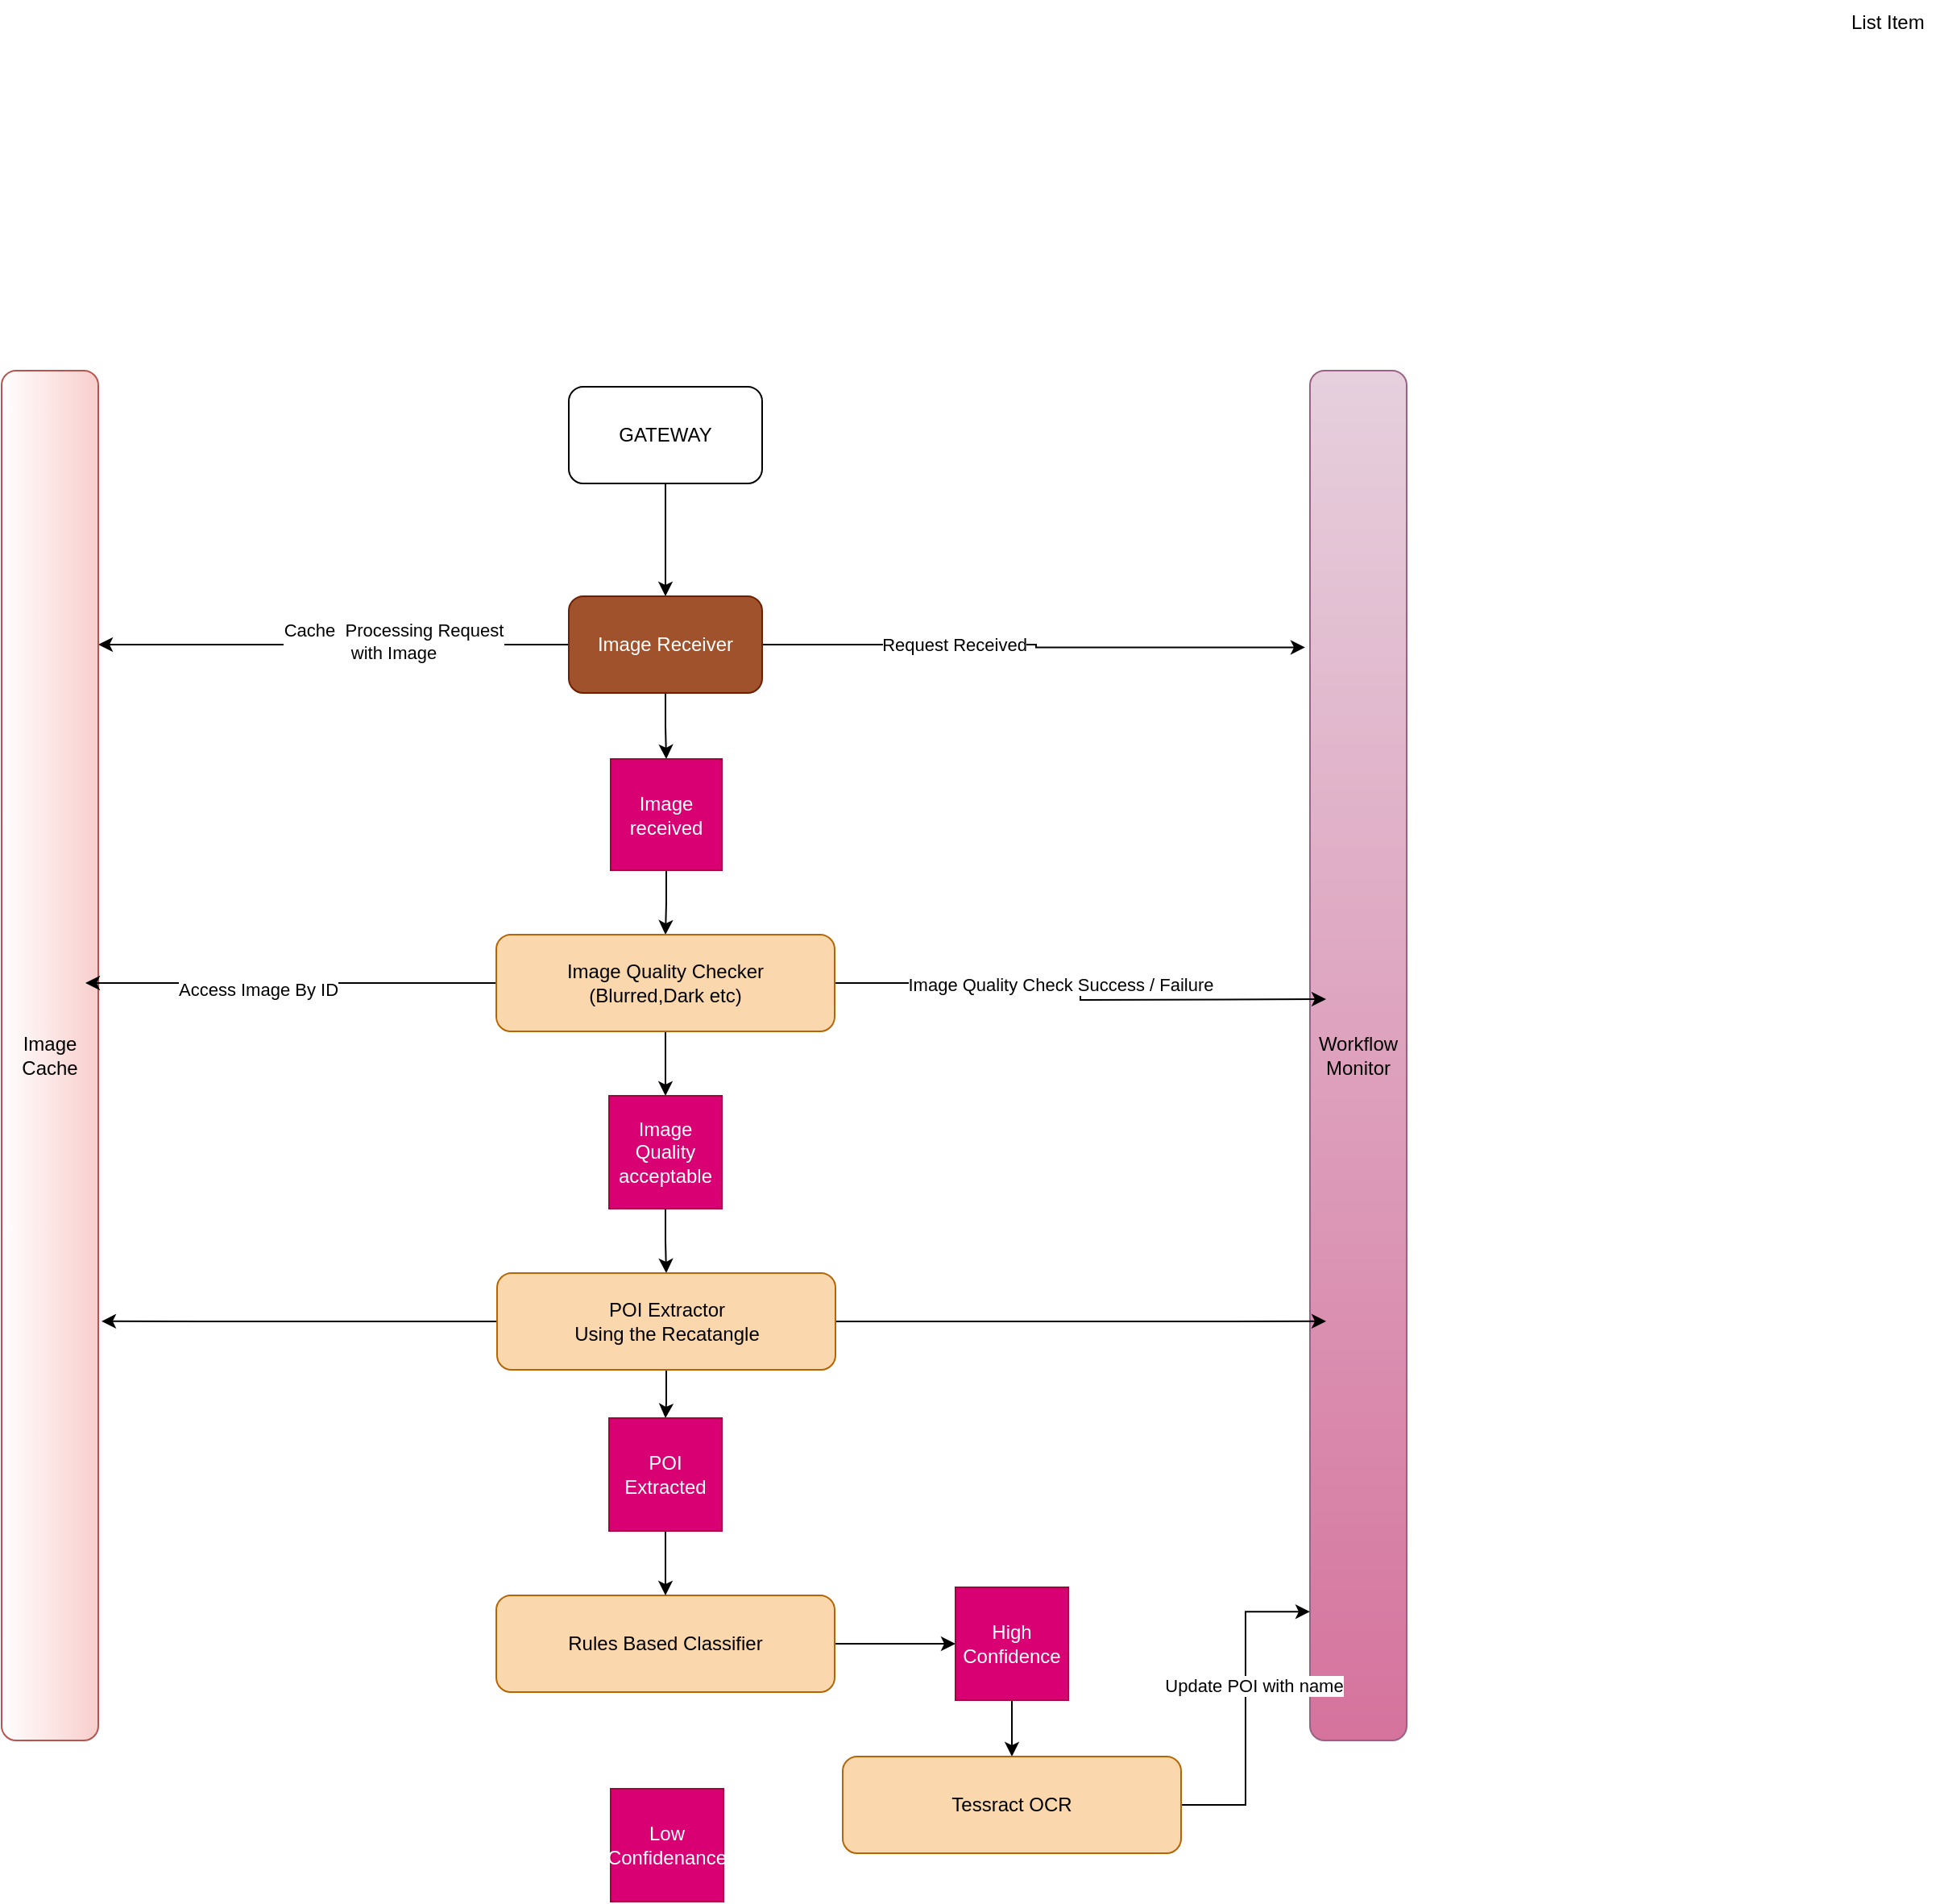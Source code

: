 <mxfile version="14.9.5" type="github"><diagram id="XxNugtCI8afvUEBFErPB" name="Page-1"><mxGraphModel dx="3122" dy="701" grid="1" gridSize="10" guides="1" tooltips="1" connect="1" arrows="1" fold="1" page="1" pageScale="1" pageWidth="850" pageHeight="1100" math="0" shadow="0"><root><mxCell id="0"/><mxCell id="1" parent="0"/><mxCell id="c3AHEVGunP_70obRJV6V-9" value="" style="edgeStyle=orthogonalEdgeStyle;rounded=0;orthogonalLoop=1;jettySize=auto;html=1;" edge="1" parent="1" source="c3AHEVGunP_70obRJV6V-1" target="c3AHEVGunP_70obRJV6V-5"><mxGeometry relative="1" as="geometry"/></mxCell><mxCell id="c3AHEVGunP_70obRJV6V-1" value="GATEWAY" style="rounded=1;whiteSpace=wrap;html=1;" vertex="1" parent="1"><mxGeometry x="-1070" y="330" width="120" height="60" as="geometry"/></mxCell><mxCell id="c3AHEVGunP_70obRJV6V-4" value="List Item" style="text;strokeColor=none;fillColor=none;align=left;verticalAlign=top;spacingLeft=4;spacingRight=4;overflow=hidden;rotatable=0;points=[[0,0.5],[1,0.5]];portConstraint=eastwest;" vertex="1" parent="1"><mxGeometry x="-280" y="90" width="60" height="26" as="geometry"/></mxCell><mxCell id="c3AHEVGunP_70obRJV6V-13" style="edgeStyle=orthogonalEdgeStyle;rounded=0;orthogonalLoop=1;jettySize=auto;html=1;" edge="1" parent="1" source="c3AHEVGunP_70obRJV6V-5" target="c3AHEVGunP_70obRJV6V-12"><mxGeometry relative="1" as="geometry"/></mxCell><mxCell id="c3AHEVGunP_70obRJV6V-14" style="edgeStyle=orthogonalEdgeStyle;rounded=0;orthogonalLoop=1;jettySize=auto;html=1;entryX=1;entryY=0.2;entryDx=0;entryDy=0;entryPerimeter=0;" edge="1" parent="1" source="c3AHEVGunP_70obRJV6V-5" target="c3AHEVGunP_70obRJV6V-8"><mxGeometry relative="1" as="geometry"/></mxCell><mxCell id="c3AHEVGunP_70obRJV6V-23" value="&lt;div&gt;Cache&amp;nbsp; Processing Request &lt;br&gt;&lt;/div&gt;&lt;div&gt;with Image&lt;br&gt;&lt;/div&gt;" style="edgeLabel;html=1;align=center;verticalAlign=middle;resizable=0;points=[];" vertex="1" connectable="0" parent="c3AHEVGunP_70obRJV6V-14"><mxGeometry x="-0.255" y="-2" relative="1" as="geometry"><mxPoint as="offset"/></mxGeometry></mxCell><mxCell id="c3AHEVGunP_70obRJV6V-16" style="edgeStyle=orthogonalEdgeStyle;rounded=0;orthogonalLoop=1;jettySize=auto;html=1;entryX=-0.05;entryY=0.202;entryDx=0;entryDy=0;entryPerimeter=0;" edge="1" parent="1" source="c3AHEVGunP_70obRJV6V-5" target="c3AHEVGunP_70obRJV6V-6"><mxGeometry relative="1" as="geometry"><Array as="points"><mxPoint x="-780" y="490"/><mxPoint x="-780" y="492"/></Array></mxGeometry></mxCell><mxCell id="c3AHEVGunP_70obRJV6V-22" value="Request Received" style="edgeLabel;html=1;align=center;verticalAlign=middle;resizable=0;points=[];" vertex="1" connectable="0" parent="c3AHEVGunP_70obRJV6V-16"><mxGeometry x="-0.3" relative="1" as="geometry"><mxPoint as="offset"/></mxGeometry></mxCell><mxCell id="c3AHEVGunP_70obRJV6V-5" value="Image Receiver " style="rounded=1;whiteSpace=wrap;html=1;fillColor=#a0522d;strokeColor=#6D1F00;fontColor=#ffffff;" vertex="1" parent="1"><mxGeometry x="-1070" y="460" width="120" height="60" as="geometry"/></mxCell><mxCell id="c3AHEVGunP_70obRJV6V-6" value="Workflow Monitor" style="whiteSpace=wrap;html=1;rounded=1;gradientColor=#d5739d;fillColor=#e6d0de;strokeColor=#996185;" vertex="1" parent="1"><mxGeometry x="-610" y="320" width="60" height="850" as="geometry"/></mxCell><mxCell id="c3AHEVGunP_70obRJV6V-8" value="Image Cache" style="rounded=1;whiteSpace=wrap;html=1;comic=0;noLabel=0;perimeter=none;fillColor=#f8cecc;strokeColor=#b85450;gradientDirection=west;gradientColor=#ffffff;" vertex="1" parent="1"><mxGeometry x="-1422" y="320" width="60" height="850" as="geometry"/></mxCell><mxCell id="c3AHEVGunP_70obRJV6V-19" value="" style="edgeStyle=orthogonalEdgeStyle;rounded=0;orthogonalLoop=1;jettySize=auto;html=1;" edge="1" parent="1" source="c3AHEVGunP_70obRJV6V-12" target="c3AHEVGunP_70obRJV6V-17"><mxGeometry relative="1" as="geometry"/></mxCell><mxCell id="c3AHEVGunP_70obRJV6V-12" value="&lt;div&gt;Image&lt;/div&gt;&lt;div&gt;received&lt;br&gt;&lt;/div&gt;" style="whiteSpace=wrap;html=1;aspect=fixed;fillColor=#d80073;strokeColor=#A50040;fontColor=#ffffff;" vertex="1" parent="1"><mxGeometry x="-1044" y="561" width="69" height="69" as="geometry"/></mxCell><mxCell id="c3AHEVGunP_70obRJV6V-20" style="edgeStyle=orthogonalEdgeStyle;rounded=0;orthogonalLoop=1;jettySize=auto;html=1;" edge="1" parent="1" source="c3AHEVGunP_70obRJV6V-17"><mxGeometry relative="1" as="geometry"><mxPoint x="-600" y="710" as="targetPoint"/></mxGeometry></mxCell><mxCell id="c3AHEVGunP_70obRJV6V-21" value="Image Quality Check Success / Failure" style="edgeLabel;html=1;align=center;verticalAlign=middle;resizable=0;points=[];" vertex="1" connectable="0" parent="c3AHEVGunP_70obRJV6V-20"><mxGeometry x="-0.114" y="-1" relative="1" as="geometry"><mxPoint as="offset"/></mxGeometry></mxCell><mxCell id="c3AHEVGunP_70obRJV6V-26" value="" style="edgeStyle=orthogonalEdgeStyle;rounded=0;orthogonalLoop=1;jettySize=auto;html=1;" edge="1" parent="1" source="c3AHEVGunP_70obRJV6V-17"><mxGeometry relative="1" as="geometry"><mxPoint x="-1370" y="700" as="targetPoint"/></mxGeometry></mxCell><mxCell id="c3AHEVGunP_70obRJV6V-27" value="Access Image By ID" style="edgeLabel;html=1;align=center;verticalAlign=middle;resizable=0;points=[];" vertex="1" connectable="0" parent="c3AHEVGunP_70obRJV6V-26"><mxGeometry x="0.161" y="3" relative="1" as="geometry"><mxPoint as="offset"/></mxGeometry></mxCell><mxCell id="K9o8H2WBsIFsbjC5ukCQ-3" value="" style="edgeStyle=orthogonalEdgeStyle;rounded=0;orthogonalLoop=1;jettySize=auto;html=1;" edge="1" parent="1" source="c3AHEVGunP_70obRJV6V-17" target="K9o8H2WBsIFsbjC5ukCQ-2"><mxGeometry relative="1" as="geometry"/></mxCell><mxCell id="c3AHEVGunP_70obRJV6V-17" value="Image Quality Checker&lt;br&gt;(Blurred,Dark etc)" style="rounded=1;whiteSpace=wrap;html=1;fillColor=#fad7ac;strokeColor=#b46504;" vertex="1" parent="1"><mxGeometry x="-1115" y="670" width="210" height="60" as="geometry"/></mxCell><mxCell id="K9o8H2WBsIFsbjC5ukCQ-5" value="" style="edgeStyle=orthogonalEdgeStyle;rounded=0;orthogonalLoop=1;jettySize=auto;html=1;" edge="1" parent="1" source="K9o8H2WBsIFsbjC5ukCQ-2" target="K9o8H2WBsIFsbjC5ukCQ-4"><mxGeometry relative="1" as="geometry"/></mxCell><mxCell id="K9o8H2WBsIFsbjC5ukCQ-2" value="&lt;div&gt;Image&lt;/div&gt;&lt;div&gt;Quality acceptable&lt;br&gt;&lt;/div&gt;" style="whiteSpace=wrap;html=1;aspect=fixed;fillColor=#d80073;strokeColor=#A50040;fontColor=#ffffff;" vertex="1" parent="1"><mxGeometry x="-1045" y="770" width="70" height="70" as="geometry"/></mxCell><mxCell id="K9o8H2WBsIFsbjC5ukCQ-6" style="edgeStyle=orthogonalEdgeStyle;rounded=0;orthogonalLoop=1;jettySize=auto;html=1;entryX=1.033;entryY=0.694;entryDx=0;entryDy=0;entryPerimeter=0;" edge="1" parent="1" source="K9o8H2WBsIFsbjC5ukCQ-4" target="c3AHEVGunP_70obRJV6V-8"><mxGeometry relative="1" as="geometry"/></mxCell><mxCell id="K9o8H2WBsIFsbjC5ukCQ-7" style="edgeStyle=orthogonalEdgeStyle;rounded=0;orthogonalLoop=1;jettySize=auto;html=1;entryX=0.167;entryY=0.694;entryDx=0;entryDy=0;entryPerimeter=0;" edge="1" parent="1" source="K9o8H2WBsIFsbjC5ukCQ-4" target="c3AHEVGunP_70obRJV6V-6"><mxGeometry relative="1" as="geometry"/></mxCell><mxCell id="K9o8H2WBsIFsbjC5ukCQ-13" style="edgeStyle=orthogonalEdgeStyle;rounded=0;orthogonalLoop=1;jettySize=auto;html=1;" edge="1" parent="1" source="K9o8H2WBsIFsbjC5ukCQ-4" target="K9o8H2WBsIFsbjC5ukCQ-10"><mxGeometry relative="1" as="geometry"/></mxCell><mxCell id="K9o8H2WBsIFsbjC5ukCQ-4" value="&lt;div&gt;POI Extractor&lt;br&gt;&lt;/div&gt;&lt;div&gt;Using the Recatangle&lt;br&gt;&lt;/div&gt;" style="rounded=1;whiteSpace=wrap;html=1;fillColor=#fad7ac;strokeColor=#b46504;" vertex="1" parent="1"><mxGeometry x="-1114.5" y="880" width="210" height="60" as="geometry"/></mxCell><mxCell id="K9o8H2WBsIFsbjC5ukCQ-18" value="" style="edgeStyle=orthogonalEdgeStyle;rounded=0;orthogonalLoop=1;jettySize=auto;html=1;" edge="1" parent="1" source="K9o8H2WBsIFsbjC5ukCQ-9" target="K9o8H2WBsIFsbjC5ukCQ-14"><mxGeometry relative="1" as="geometry"/></mxCell><mxCell id="K9o8H2WBsIFsbjC5ukCQ-9" value="Rules Based Classifier" style="rounded=1;whiteSpace=wrap;html=1;fillColor=#fad7ac;strokeColor=#b46504;" vertex="1" parent="1"><mxGeometry x="-1115" y="1080" width="210" height="60" as="geometry"/></mxCell><mxCell id="K9o8H2WBsIFsbjC5ukCQ-12" style="edgeStyle=orthogonalEdgeStyle;rounded=0;orthogonalLoop=1;jettySize=auto;html=1;" edge="1" parent="1" source="K9o8H2WBsIFsbjC5ukCQ-10" target="K9o8H2WBsIFsbjC5ukCQ-9"><mxGeometry relative="1" as="geometry"/></mxCell><mxCell id="K9o8H2WBsIFsbjC5ukCQ-10" value="POI Extracted" style="whiteSpace=wrap;html=1;aspect=fixed;fillColor=#d80073;strokeColor=#A50040;fontColor=#ffffff;" vertex="1" parent="1"><mxGeometry x="-1045" y="970" width="70" height="70" as="geometry"/></mxCell><mxCell id="K9o8H2WBsIFsbjC5ukCQ-20" style="edgeStyle=orthogonalEdgeStyle;rounded=0;orthogonalLoop=1;jettySize=auto;html=1;" edge="1" parent="1" source="K9o8H2WBsIFsbjC5ukCQ-14" target="K9o8H2WBsIFsbjC5ukCQ-17"><mxGeometry relative="1" as="geometry"/></mxCell><mxCell id="K9o8H2WBsIFsbjC5ukCQ-14" value="High Confidence " style="whiteSpace=wrap;html=1;aspect=fixed;fillColor=#d80073;strokeColor=#A50040;fontColor=#ffffff;" vertex="1" parent="1"><mxGeometry x="-830" y="1075" width="70" height="70" as="geometry"/></mxCell><mxCell id="K9o8H2WBsIFsbjC5ukCQ-15" value="Low Confidenance" style="whiteSpace=wrap;html=1;aspect=fixed;fillColor=#d80073;strokeColor=#A50040;fontColor=#ffffff;" vertex="1" parent="1"><mxGeometry x="-1044" y="1200" width="70" height="70" as="geometry"/></mxCell><mxCell id="K9o8H2WBsIFsbjC5ukCQ-19" style="edgeStyle=orthogonalEdgeStyle;rounded=0;orthogonalLoop=1;jettySize=auto;html=1;entryX=0;entryY=0.906;entryDx=0;entryDy=0;entryPerimeter=0;" edge="1" parent="1" source="K9o8H2WBsIFsbjC5ukCQ-17" target="c3AHEVGunP_70obRJV6V-6"><mxGeometry relative="1" as="geometry"/></mxCell><mxCell id="K9o8H2WBsIFsbjC5ukCQ-21" value="Update POI with name" style="edgeLabel;html=1;align=center;verticalAlign=middle;resizable=0;points=[];" vertex="1" connectable="0" parent="K9o8H2WBsIFsbjC5ukCQ-19"><mxGeometry x="0.141" y="-5" relative="1" as="geometry"><mxPoint as="offset"/></mxGeometry></mxCell><mxCell id="K9o8H2WBsIFsbjC5ukCQ-17" value="Tessract OCR" style="rounded=1;whiteSpace=wrap;html=1;fillColor=#fad7ac;strokeColor=#b46504;" vertex="1" parent="1"><mxGeometry x="-900" y="1180" width="210" height="60" as="geometry"/></mxCell></root></mxGraphModel></diagram></mxfile>